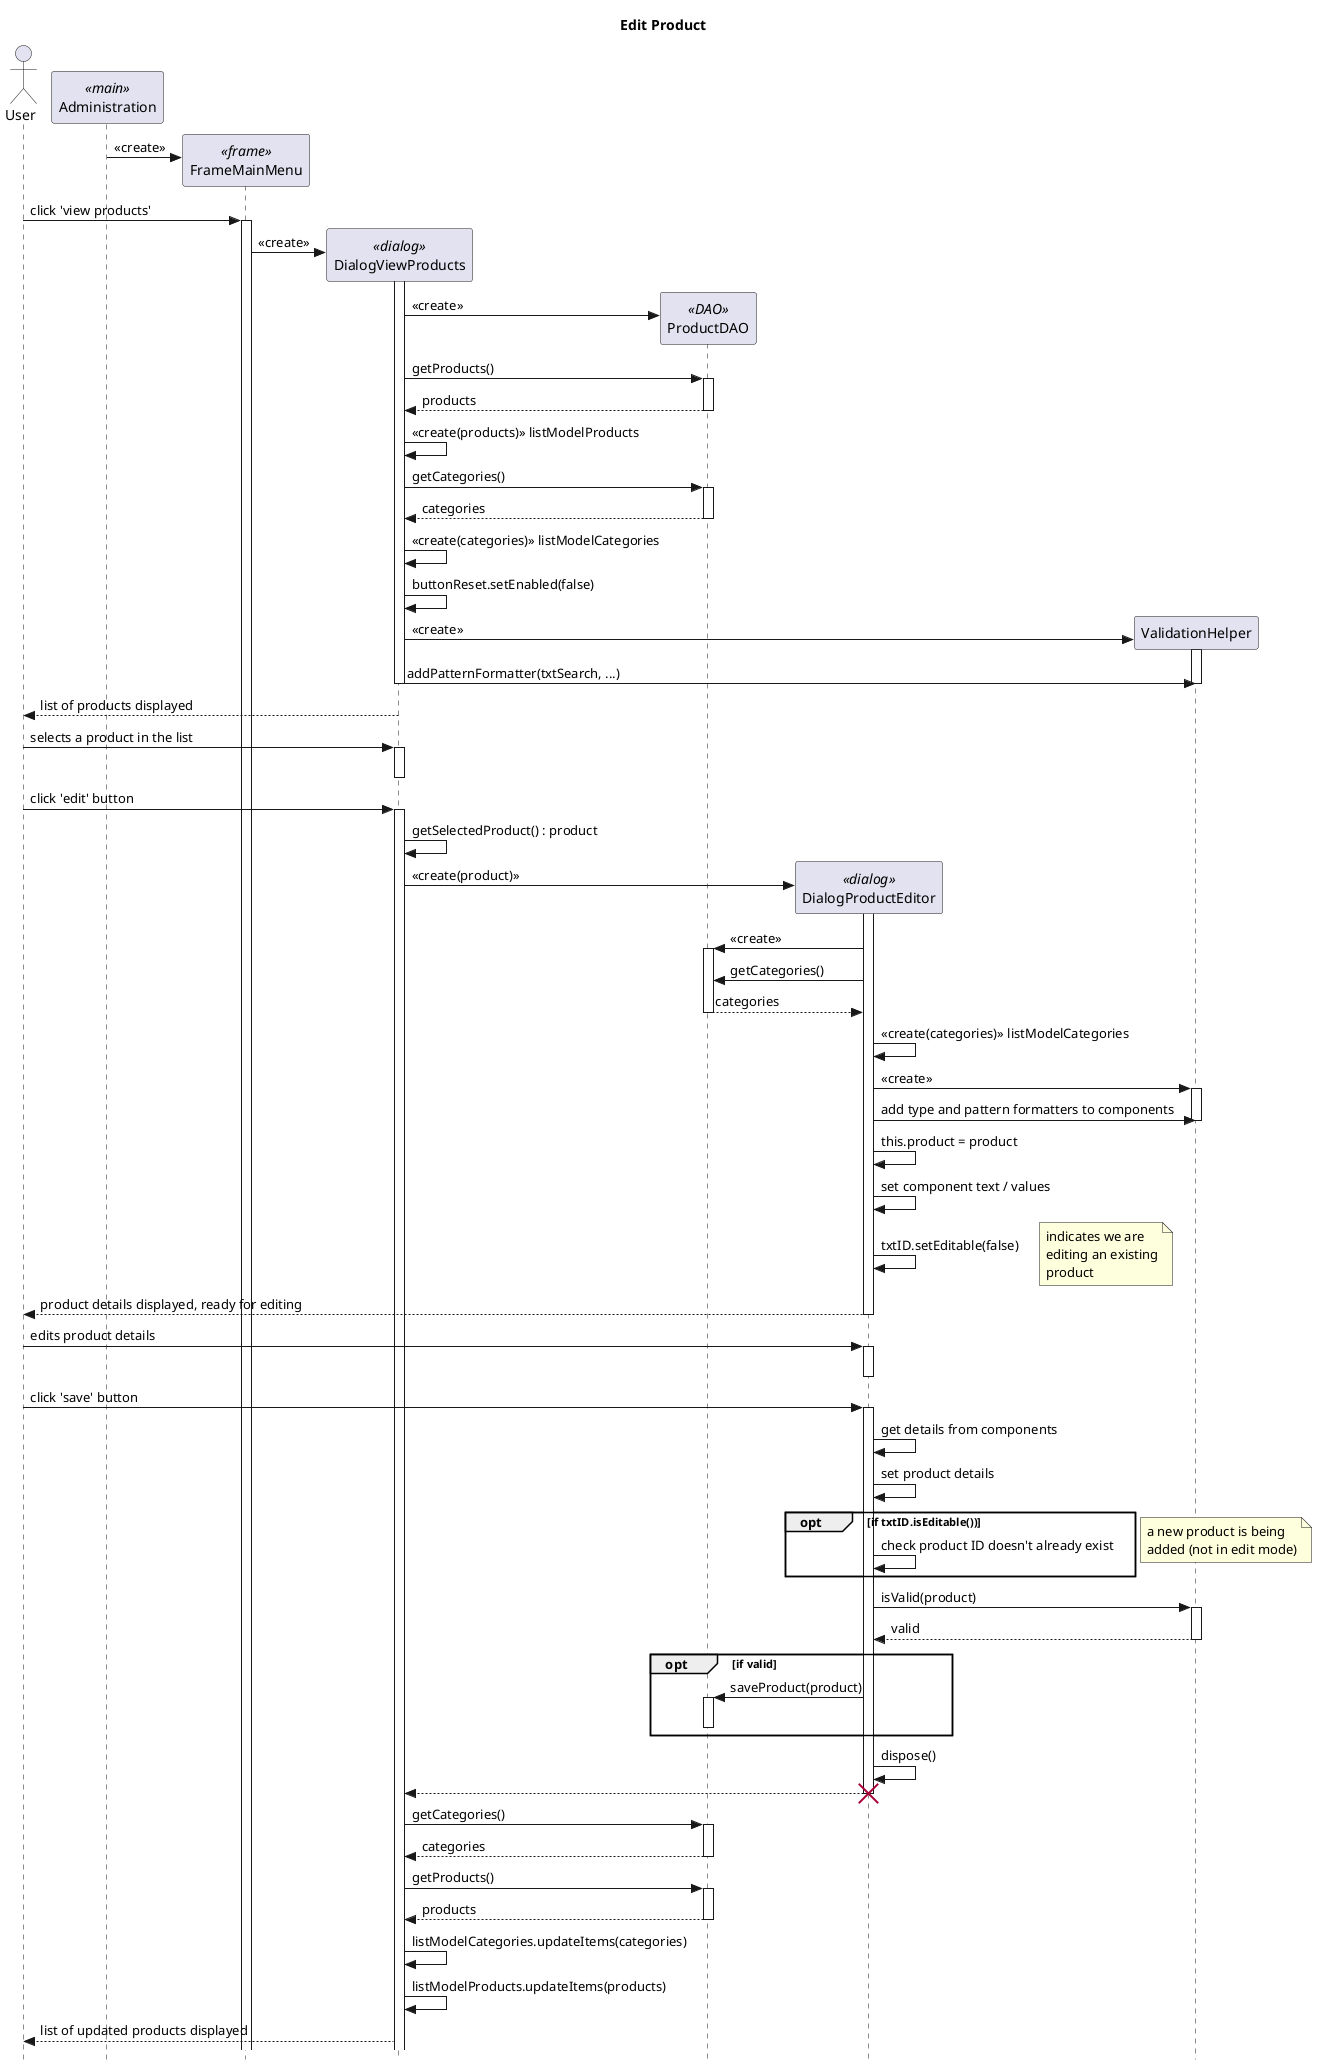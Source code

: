 @startuml

' style tweaks to make the diagram a little more readable
skinparam style strictuml

title Edit Product

actor User as user
participant "Administration" as main <<main>>
participant "FrameMainMenu" as menu <<frame>>
participant "DialogViewProducts" as view <<dialog>>
participant "ProductDAO" as dao <<DAO>>
participant "DialogProductEditor" as editor <<dialog>>
participant "ValidationHelper" as validator

create menu
main -> menu : «create»

user -> menu : click 'view products'
menu++

create view
menu -> view : «create»

view++
create dao
view -> dao : «create»

view -> dao++ : getProducts()
view <-- dao-- : products
view -> view : «create(products)» listModelProducts

view -> dao++ : getCategories()
view <-- dao-- : categories
view -> view : «create(categories)» listModelCategories
view -> view : buttonReset.setEnabled(false)

create validator
view -> validator++ : «create»
view -> validator-- : addPatternFormatter(txtSearch, ...)
validator--

user <-- view : list of products displayed



user -> view++ : selects a product in the list
view--



user -> view : click 'edit' button
activate view

view -> view : getSelectedProduct() : product

create editor
view -> editor++ : «create(product)»


editor -> dao++ : «create»
editor -> dao : getCategories()
return categories

editor -> editor : «create(categories)» listModelCategories

editor -> validator++ : «create»
editor -> validator : add type and pattern formatters to components
validator--

editor -> editor : this.product = product
editor -> editor : set component text / values
editor -> editor : txtID.setEditable(false)
note right : indicates we are\nediting an existing\nproduct

user <-- editor : product details displayed, ready for editing
editor--

user -> editor++ : edits product details
editor--


user -> editor : click 'save' button
editor++

editor -> editor : get details from components
editor -> editor : set product details

opt if txtID.isEditable())
    editor -> editor : check product ID doesn't already exist
end

note right : a new product is being\nadded (not in edit mode)

editor -> validator++ : isValid(product)
return valid
opt if valid
    editor -> dao++ : saveProduct(product)
    dao--
end
editor -> editor : dispose()
editor --> view
destroy editor


view -> dao++ : getCategories()
return categories
view -> dao++ : getProducts()
return products

view -> view : listModelCategories.updateItems(categories)
view -> view : listModelProducts.updateItems(products)

view --> user : list of updated products displayed

@enduml
